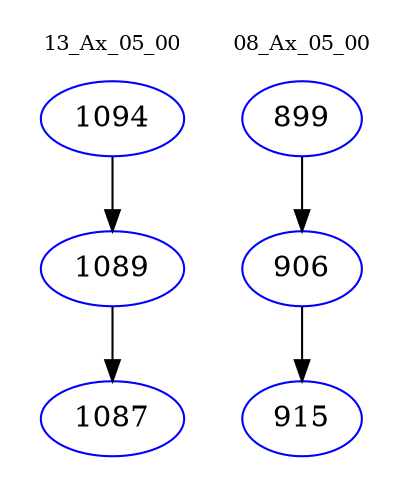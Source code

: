 digraph{
subgraph cluster_0 {
color = white
label = "13_Ax_05_00";
fontsize=10;
T0_1094 [label="1094", color="blue"]
T0_1094 -> T0_1089 [color="black"]
T0_1089 [label="1089", color="blue"]
T0_1089 -> T0_1087 [color="black"]
T0_1087 [label="1087", color="blue"]
}
subgraph cluster_1 {
color = white
label = "08_Ax_05_00";
fontsize=10;
T1_899 [label="899", color="blue"]
T1_899 -> T1_906 [color="black"]
T1_906 [label="906", color="blue"]
T1_906 -> T1_915 [color="black"]
T1_915 [label="915", color="blue"]
}
}
